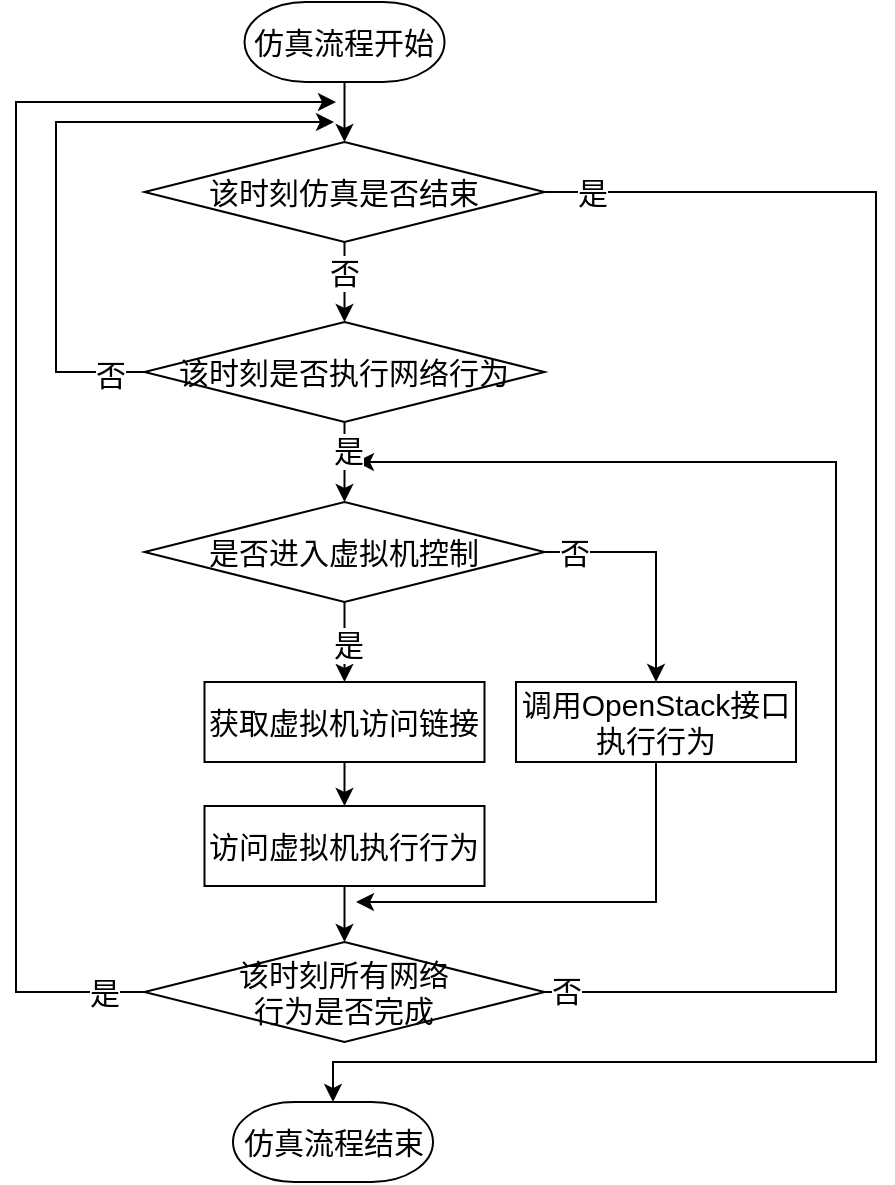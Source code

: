 <mxfile version="13.0.1" type="github" pages="7">
  <diagram id="v8ugOdhWxPYhqjRlqoNW" name="网络行为控制">
    <mxGraphModel dx="927" dy="1685" grid="0" gridSize="10" guides="1" tooltips="1" connect="1" arrows="1" fold="1" page="1" pageScale="1" pageWidth="827" pageHeight="1169" math="0" shadow="0">
      <root>
        <mxCell id="XkxrOACsHn2WorxNWKab-0" />
        <mxCell id="XkxrOACsHn2WorxNWKab-1" parent="XkxrOACsHn2WorxNWKab-0" />
        <mxCell id="XkxrOACsHn2WorxNWKab-28" style="edgeStyle=orthogonalEdgeStyle;rounded=0;orthogonalLoop=1;jettySize=auto;html=1;exitX=0.5;exitY=1;exitDx=0;exitDy=0;exitPerimeter=0;entryX=0.5;entryY=0;entryDx=0;entryDy=0;entryPerimeter=0;strokeWidth=1;fontSize=15;" parent="XkxrOACsHn2WorxNWKab-1" source="XkxrOACsHn2WorxNWKab-29" target="XkxrOACsHn2WorxNWKab-44" edge="1">
          <mxGeometry relative="1" as="geometry" />
        </mxCell>
        <mxCell id="XkxrOACsHn2WorxNWKab-29" value="仿真流程开始" style="strokeWidth=1;html=1;shape=mxgraph.flowchart.terminator;whiteSpace=wrap;fontSize=15;" parent="XkxrOACsHn2WorxNWKab-1" vertex="1">
          <mxGeometry x="154.25" y="-60" width="100" height="40" as="geometry" />
        </mxCell>
        <mxCell id="-nuV1rZC9ApYzW40w2bU-1" style="edgeStyle=orthogonalEdgeStyle;rounded=0;orthogonalLoop=1;jettySize=auto;html=1;exitX=0.5;exitY=1;exitDx=0;exitDy=0;exitPerimeter=0;entryX=0.5;entryY=0;entryDx=0;entryDy=0;strokeWidth=1;fontSize=15;" parent="XkxrOACsHn2WorxNWKab-1" source="XkxrOACsHn2WorxNWKab-32" target="XkxrOACsHn2WorxNWKab-34" edge="1">
          <mxGeometry relative="1" as="geometry" />
        </mxCell>
        <mxCell id="lklMJXzV0AVg6-V9m9iJ-14" value="是" style="text;html=1;align=center;verticalAlign=middle;resizable=0;points=[];labelBackgroundColor=#ffffff;fontSize=15;" parent="-nuV1rZC9ApYzW40w2bU-1" vertex="1" connectable="0">
          <mxGeometry x="0.051" y="1" relative="1" as="geometry">
            <mxPoint as="offset" />
          </mxGeometry>
        </mxCell>
        <mxCell id="-nuV1rZC9ApYzW40w2bU-5" style="edgeStyle=orthogonalEdgeStyle;rounded=0;orthogonalLoop=1;jettySize=auto;html=1;exitX=1;exitY=0.5;exitDx=0;exitDy=0;exitPerimeter=0;entryX=0.5;entryY=0;entryDx=0;entryDy=0;strokeWidth=1;fontSize=15;" parent="XkxrOACsHn2WorxNWKab-1" source="XkxrOACsHn2WorxNWKab-32" target="-nuV1rZC9ApYzW40w2bU-4" edge="1">
          <mxGeometry relative="1" as="geometry" />
        </mxCell>
        <mxCell id="lklMJXzV0AVg6-V9m9iJ-8" value="否" style="text;html=1;align=center;verticalAlign=middle;resizable=0;points=[];labelBackgroundColor=#ffffff;fontSize=15;" parent="-nuV1rZC9ApYzW40w2bU-5" vertex="1" connectable="0">
          <mxGeometry x="-0.851" relative="1" as="geometry">
            <mxPoint x="5.75" as="offset" />
          </mxGeometry>
        </mxCell>
        <mxCell id="XkxrOACsHn2WorxNWKab-32" value="&lt;span style=&quot;font-size: 15px&quot;&gt;是否进入虚拟机控制&lt;br style=&quot;font-size: 15px&quot;&gt;&lt;/span&gt;" style="strokeWidth=1;html=1;shape=mxgraph.flowchart.decision;whiteSpace=wrap;fontSize=15;" parent="XkxrOACsHn2WorxNWKab-1" vertex="1">
          <mxGeometry x="104.25" y="190" width="200" height="50" as="geometry" />
        </mxCell>
        <mxCell id="-nuV1rZC9ApYzW40w2bU-2" style="edgeStyle=orthogonalEdgeStyle;rounded=0;orthogonalLoop=1;jettySize=auto;html=1;exitX=0.5;exitY=1;exitDx=0;exitDy=0;entryX=0.5;entryY=0;entryDx=0;entryDy=0;strokeWidth=1;fontSize=15;" parent="XkxrOACsHn2WorxNWKab-1" source="XkxrOACsHn2WorxNWKab-34" target="XkxrOACsHn2WorxNWKab-54" edge="1">
          <mxGeometry relative="1" as="geometry" />
        </mxCell>
        <mxCell id="XkxrOACsHn2WorxNWKab-34" value="&lt;font style=&quot;font-size: 15px&quot;&gt;获取虚拟机访问链接&lt;/font&gt;" style="rounded=0;whiteSpace=wrap;html=1;strokeWidth=1;fontSize=15;" parent="XkxrOACsHn2WorxNWKab-1" vertex="1">
          <mxGeometry x="134.25" y="280" width="140" height="40" as="geometry" />
        </mxCell>
        <mxCell id="-nuV1rZC9ApYzW40w2bU-8" style="edgeStyle=orthogonalEdgeStyle;rounded=0;orthogonalLoop=1;jettySize=auto;html=1;exitX=0.5;exitY=1;exitDx=0;exitDy=0;exitPerimeter=0;entryX=0.5;entryY=0;entryDx=0;entryDy=0;entryPerimeter=0;strokeWidth=1;fontSize=15;" parent="XkxrOACsHn2WorxNWKab-1" source="XkxrOACsHn2WorxNWKab-44" target="-nuV1rZC9ApYzW40w2bU-7" edge="1">
          <mxGeometry relative="1" as="geometry" />
        </mxCell>
        <mxCell id="lklMJXzV0AVg6-V9m9iJ-13" value="否" style="text;html=1;align=center;verticalAlign=middle;resizable=0;points=[];labelBackgroundColor=#ffffff;fontSize=15;" parent="-nuV1rZC9ApYzW40w2bU-8" vertex="1" connectable="0">
          <mxGeometry x="-0.255" y="-1" relative="1" as="geometry">
            <mxPoint as="offset" />
          </mxGeometry>
        </mxCell>
        <mxCell id="lklMJXzV0AVg6-V9m9iJ-3" style="edgeStyle=orthogonalEdgeStyle;rounded=0;orthogonalLoop=1;jettySize=auto;html=1;exitX=1;exitY=0.5;exitDx=0;exitDy=0;exitPerimeter=0;strokeWidth=1;fontSize=15;entryX=0.5;entryY=0;entryDx=0;entryDy=0;entryPerimeter=0;" parent="XkxrOACsHn2WorxNWKab-1" source="XkxrOACsHn2WorxNWKab-44" target="FGpXlcg3w5gOP9-YCDFg-1" edge="1">
          <mxGeometry relative="1" as="geometry">
            <mxPoint x="210" y="470" as="targetPoint" />
            <Array as="points">
              <mxPoint x="470" y="35" />
              <mxPoint x="470" y="470" />
              <mxPoint x="199" y="470" />
            </Array>
          </mxGeometry>
        </mxCell>
        <mxCell id="lklMJXzV0AVg6-V9m9iJ-12" value="是" style="text;html=1;align=center;verticalAlign=middle;resizable=0;points=[];labelBackgroundColor=#ffffff;fontSize=15;" parent="lklMJXzV0AVg6-V9m9iJ-3" vertex="1" connectable="0">
          <mxGeometry x="-0.947" relative="1" as="geometry">
            <mxPoint as="offset" />
          </mxGeometry>
        </mxCell>
        <mxCell id="XkxrOACsHn2WorxNWKab-44" value="&lt;span style=&quot;font-size: 15px&quot;&gt;该时刻仿真是否结束&lt;br style=&quot;font-size: 15px&quot;&gt;&lt;/span&gt;" style="strokeWidth=1;html=1;shape=mxgraph.flowchart.decision;whiteSpace=wrap;fontSize=15;" parent="XkxrOACsHn2WorxNWKab-1" vertex="1">
          <mxGeometry x="104.25" y="10" width="200" height="50" as="geometry" />
        </mxCell>
        <mxCell id="lklMJXzV0AVg6-V9m9iJ-0" style="edgeStyle=orthogonalEdgeStyle;rounded=0;orthogonalLoop=1;jettySize=auto;html=1;exitX=0.5;exitY=1;exitDx=0;exitDy=0;entryX=0.5;entryY=0;entryDx=0;entryDy=0;entryPerimeter=0;strokeWidth=1;fontSize=15;" parent="XkxrOACsHn2WorxNWKab-1" source="XkxrOACsHn2WorxNWKab-54" target="-nuV1rZC9ApYzW40w2bU-6" edge="1">
          <mxGeometry relative="1" as="geometry" />
        </mxCell>
        <mxCell id="XkxrOACsHn2WorxNWKab-54" value="&lt;font style=&quot;font-size: 15px&quot;&gt;访问虚拟机执行行为&lt;/font&gt;" style="rounded=0;whiteSpace=wrap;html=1;strokeWidth=1;fontSize=15;" parent="XkxrOACsHn2WorxNWKab-1" vertex="1">
          <mxGeometry x="134.25" y="342" width="140" height="40" as="geometry" />
        </mxCell>
        <mxCell id="FGpXlcg3w5gOP9-YCDFg-1" value="仿真流程结束" style="strokeWidth=1;html=1;shape=mxgraph.flowchart.terminator;whiteSpace=wrap;fontSize=15;" parent="XkxrOACsHn2WorxNWKab-1" vertex="1">
          <mxGeometry x="148.5" y="490" width="100" height="40" as="geometry" />
        </mxCell>
        <mxCell id="lklMJXzV0AVg6-V9m9iJ-9" style="edgeStyle=orthogonalEdgeStyle;rounded=0;orthogonalLoop=1;jettySize=auto;html=1;exitX=0.5;exitY=1;exitDx=0;exitDy=0;strokeWidth=1;fontSize=15;" parent="XkxrOACsHn2WorxNWKab-1" source="-nuV1rZC9ApYzW40w2bU-4" edge="1">
          <mxGeometry relative="1" as="geometry">
            <mxPoint x="210" y="390" as="targetPoint" />
            <Array as="points">
              <mxPoint x="360" y="390" />
            </Array>
          </mxGeometry>
        </mxCell>
        <mxCell id="-nuV1rZC9ApYzW40w2bU-4" value="&lt;font style=&quot;font-size: 15px&quot;&gt;调用OpenStack接口执行行为&lt;/font&gt;" style="rounded=0;whiteSpace=wrap;html=1;strokeWidth=1;fontSize=15;" parent="XkxrOACsHn2WorxNWKab-1" vertex="1">
          <mxGeometry x="290" y="280" width="140" height="40" as="geometry" />
        </mxCell>
        <mxCell id="lklMJXzV0AVg6-V9m9iJ-1" style="edgeStyle=orthogonalEdgeStyle;rounded=0;orthogonalLoop=1;jettySize=auto;html=1;exitX=0;exitY=0.5;exitDx=0;exitDy=0;exitPerimeter=0;strokeWidth=1;fontSize=15;" parent="XkxrOACsHn2WorxNWKab-1" source="-nuV1rZC9ApYzW40w2bU-6" edge="1">
          <mxGeometry relative="1" as="geometry">
            <mxPoint x="200" y="-10" as="targetPoint" />
            <Array as="points">
              <mxPoint x="40" y="435" />
              <mxPoint x="40" y="-10" />
            </Array>
          </mxGeometry>
        </mxCell>
        <mxCell id="lklMJXzV0AVg6-V9m9iJ-2" value="是" style="text;html=1;align=center;verticalAlign=middle;resizable=0;points=[];labelBackgroundColor=#ffffff;fontSize=15;" parent="lklMJXzV0AVg6-V9m9iJ-1" vertex="1" connectable="0">
          <mxGeometry x="-0.939" relative="1" as="geometry">
            <mxPoint as="offset" />
          </mxGeometry>
        </mxCell>
        <mxCell id="lklMJXzV0AVg6-V9m9iJ-6" style="edgeStyle=orthogonalEdgeStyle;rounded=0;orthogonalLoop=1;jettySize=auto;html=1;exitX=1;exitY=0.5;exitDx=0;exitDy=0;exitPerimeter=0;strokeWidth=1;fontSize=15;" parent="XkxrOACsHn2WorxNWKab-1" source="-nuV1rZC9ApYzW40w2bU-6" edge="1">
          <mxGeometry relative="1" as="geometry">
            <mxPoint x="210" y="170" as="targetPoint" />
            <Array as="points">
              <mxPoint x="450" y="435" />
              <mxPoint x="450" y="170" />
            </Array>
          </mxGeometry>
        </mxCell>
        <mxCell id="lklMJXzV0AVg6-V9m9iJ-11" value="否" style="text;html=1;align=center;verticalAlign=middle;resizable=0;points=[];labelBackgroundColor=#ffffff;fontSize=15;" parent="lklMJXzV0AVg6-V9m9iJ-6" vertex="1" connectable="0">
          <mxGeometry x="-0.969" y="1" relative="1" as="geometry">
            <mxPoint as="offset" />
          </mxGeometry>
        </mxCell>
        <mxCell id="-nuV1rZC9ApYzW40w2bU-6" value="&lt;span style=&quot;font-size: 15px&quot;&gt;该时刻所有网络&lt;br&gt;行为是否完成&lt;br style=&quot;font-size: 15px&quot;&gt;&lt;/span&gt;" style="strokeWidth=1;html=1;shape=mxgraph.flowchart.decision;whiteSpace=wrap;fontSize=15;" parent="XkxrOACsHn2WorxNWKab-1" vertex="1">
          <mxGeometry x="104.25" y="410" width="200" height="50" as="geometry" />
        </mxCell>
        <mxCell id="kszw4BfxBqGFvXXOp-lV-0" style="edgeStyle=orthogonalEdgeStyle;rounded=0;orthogonalLoop=1;jettySize=auto;html=1;exitX=0.5;exitY=1;exitDx=0;exitDy=0;exitPerimeter=0;entryX=0.5;entryY=0;entryDx=0;entryDy=0;entryPerimeter=0;strokeWidth=1;fontSize=15;" parent="XkxrOACsHn2WorxNWKab-1" source="-nuV1rZC9ApYzW40w2bU-7" target="XkxrOACsHn2WorxNWKab-32" edge="1">
          <mxGeometry relative="1" as="geometry" />
        </mxCell>
        <mxCell id="lklMJXzV0AVg6-V9m9iJ-7" value="是" style="text;html=1;align=center;verticalAlign=middle;resizable=0;points=[];labelBackgroundColor=#ffffff;fontSize=15;" parent="kszw4BfxBqGFvXXOp-lV-0" vertex="1" connectable="0">
          <mxGeometry x="-0.288" y="1" relative="1" as="geometry">
            <mxPoint as="offset" />
          </mxGeometry>
        </mxCell>
        <mxCell id="kszw4BfxBqGFvXXOp-lV-1" style="edgeStyle=orthogonalEdgeStyle;rounded=0;orthogonalLoop=1;jettySize=auto;html=1;exitX=0;exitY=0.5;exitDx=0;exitDy=0;exitPerimeter=0;strokeWidth=1;fontSize=15;" parent="XkxrOACsHn2WorxNWKab-1" source="-nuV1rZC9ApYzW40w2bU-7" edge="1">
          <mxGeometry relative="1" as="geometry">
            <mxPoint x="199" as="targetPoint" />
            <Array as="points">
              <mxPoint x="60" y="125" />
              <mxPoint x="60" />
            </Array>
          </mxGeometry>
        </mxCell>
        <mxCell id="kszw4BfxBqGFvXXOp-lV-2" value="否" style="text;html=1;align=center;verticalAlign=middle;resizable=0;points=[];labelBackgroundColor=#ffffff;fontSize=15;" parent="kszw4BfxBqGFvXXOp-lV-1" vertex="1" connectable="0">
          <mxGeometry x="-0.886" y="1" relative="1" as="geometry">
            <mxPoint as="offset" />
          </mxGeometry>
        </mxCell>
        <mxCell id="-nuV1rZC9ApYzW40w2bU-7" value="该时刻是否执行网络行为&lt;span style=&quot;font-size: 15px&quot;&gt;&lt;br style=&quot;font-size: 15px&quot;&gt;&lt;/span&gt;" style="strokeWidth=1;html=1;shape=mxgraph.flowchart.decision;whiteSpace=wrap;fontSize=15;" parent="XkxrOACsHn2WorxNWKab-1" vertex="1">
          <mxGeometry x="104.25" y="100" width="200" height="50" as="geometry" />
        </mxCell>
      </root>
    </mxGraphModel>
  </diagram>
  <diagram id="v5aXhmTwd5rnh7bOguwu" name="链路状态流程">
    <mxGraphModel dx="927" dy="516" grid="0" gridSize="10" guides="1" tooltips="1" connect="1" arrows="1" fold="1" page="1" pageScale="1" pageWidth="827" pageHeight="1169" math="0" shadow="0">
      <root>
        <mxCell id="1NIYpctE9vrBq3obQ2Xj-0" />
        <mxCell id="1NIYpctE9vrBq3obQ2Xj-1" parent="1NIYpctE9vrBq3obQ2Xj-0" />
        <mxCell id="1NIYpctE9vrBq3obQ2Xj-33" style="edgeStyle=orthogonalEdgeStyle;rounded=0;orthogonalLoop=1;jettySize=auto;html=1;exitX=0.5;exitY=1;exitDx=0;exitDy=0;exitPerimeter=0;entryX=0.5;entryY=0;entryDx=0;entryDy=0;entryPerimeter=0;" parent="1NIYpctE9vrBq3obQ2Xj-1" source="1NIYpctE9vrBq3obQ2Xj-34" target="1NIYpctE9vrBq3obQ2Xj-39" edge="1">
          <mxGeometry relative="1" as="geometry" />
        </mxCell>
        <mxCell id="1NIYpctE9vrBq3obQ2Xj-34" value="仿真流程开始" style="strokeWidth=1;html=1;shape=mxgraph.flowchart.terminator;whiteSpace=wrap;fontSize=15;" parent="1NIYpctE9vrBq3obQ2Xj-1" vertex="1">
          <mxGeometry x="376.38" y="30" width="100" height="40" as="geometry" />
        </mxCell>
        <mxCell id="1NIYpctE9vrBq3obQ2Xj-35" value="" style="edgeStyle=orthogonalEdgeStyle;rounded=0;orthogonalLoop=1;jettySize=auto;html=1;exitX=1;exitY=0.5;exitDx=0;exitDy=0;exitPerimeter=0;strokeWidth=1;fontSize=15;" parent="1NIYpctE9vrBq3obQ2Xj-1" source="1NIYpctE9vrBq3obQ2Xj-39" target="1NIYpctE9vrBq3obQ2Xj-40" edge="1">
          <mxGeometry relative="1" as="geometry">
            <mxPoint x="430" y="641" as="targetPoint" />
            <mxPoint x="538.38" y="146" as="sourcePoint" />
            <Array as="points">
              <mxPoint x="581" y="141" />
              <mxPoint x="581" y="686" />
              <mxPoint x="430" y="686" />
            </Array>
          </mxGeometry>
        </mxCell>
        <mxCell id="1NIYpctE9vrBq3obQ2Xj-36" value="是" style="text;html=1;align=center;verticalAlign=middle;resizable=0;points=[];labelBackgroundColor=#ffffff;fontSize=15;" parent="1NIYpctE9vrBq3obQ2Xj-35" vertex="1" connectable="0">
          <mxGeometry x="-0.944" y="-1" relative="1" as="geometry">
            <mxPoint x="-10.38" y="-1" as="offset" />
          </mxGeometry>
        </mxCell>
        <mxCell id="1NIYpctE9vrBq3obQ2Xj-37" style="edgeStyle=orthogonalEdgeStyle;rounded=0;orthogonalLoop=1;jettySize=auto;html=1;exitX=0.5;exitY=1;exitDx=0;exitDy=0;exitPerimeter=0;entryX=0.5;entryY=0;entryDx=0;entryDy=0;entryPerimeter=0;strokeWidth=1;fontSize=15;" parent="1NIYpctE9vrBq3obQ2Xj-1" source="1NIYpctE9vrBq3obQ2Xj-39" target="1NIYpctE9vrBq3obQ2Xj-44" edge="1">
          <mxGeometry relative="1" as="geometry" />
        </mxCell>
        <mxCell id="1NIYpctE9vrBq3obQ2Xj-38" value="否" style="text;html=1;align=center;verticalAlign=middle;resizable=0;points=[];labelBackgroundColor=#ffffff;fontSize=15;" parent="1NIYpctE9vrBq3obQ2Xj-37" vertex="1" connectable="0">
          <mxGeometry x="-0.125" y="-1" relative="1" as="geometry">
            <mxPoint as="offset" />
          </mxGeometry>
        </mxCell>
        <mxCell id="1NIYpctE9vrBq3obQ2Xj-39" value="&lt;span style=&quot;font-size: 15px&quot;&gt;该时刻仿真是否结束&lt;br style=&quot;font-size: 15px&quot;&gt;&lt;/span&gt;" style="strokeWidth=1;html=1;shape=mxgraph.flowchart.decision;whiteSpace=wrap;fontSize=15;" parent="1NIYpctE9vrBq3obQ2Xj-1" vertex="1">
          <mxGeometry x="326.38" y="116" width="200" height="50" as="geometry" />
        </mxCell>
        <mxCell id="1NIYpctE9vrBq3obQ2Xj-40" value="仿真流程结束" style="strokeWidth=1;html=1;shape=mxgraph.flowchart.terminator;whiteSpace=wrap;fontSize=15;" parent="1NIYpctE9vrBq3obQ2Xj-1" vertex="1">
          <mxGeometry x="376.38" y="711" width="100" height="40" as="geometry" />
        </mxCell>
        <mxCell id="1NIYpctE9vrBq3obQ2Xj-41" style="edgeStyle=orthogonalEdgeStyle;rounded=0;orthogonalLoop=1;jettySize=auto;html=1;exitX=0;exitY=0.5;exitDx=0;exitDy=0;exitPerimeter=0;strokeWidth=1;fontSize=15;" parent="1NIYpctE9vrBq3obQ2Xj-1" edge="1">
          <mxGeometry relative="1" as="geometry">
            <mxPoint x="427" y="96" as="targetPoint" />
            <mxPoint x="327.38" y="231" as="sourcePoint" />
            <Array as="points">
              <mxPoint x="293" y="231" />
              <mxPoint x="293" y="96" />
            </Array>
          </mxGeometry>
        </mxCell>
        <mxCell id="1NIYpctE9vrBq3obQ2Xj-42" value="否" style="text;html=1;align=center;verticalAlign=middle;resizable=0;points=[];labelBackgroundColor=#ffffff;fontSize=15;" parent="1NIYpctE9vrBq3obQ2Xj-41" vertex="1" connectable="0">
          <mxGeometry x="-0.933" y="2" relative="1" as="geometry">
            <mxPoint as="offset" />
          </mxGeometry>
        </mxCell>
        <mxCell id="1NIYpctE9vrBq3obQ2Xj-43" value="是" style="edgeStyle=orthogonalEdgeStyle;rounded=0;orthogonalLoop=1;jettySize=auto;html=1;exitX=0.5;exitY=1;exitDx=0;exitDy=0;exitPerimeter=0;entryX=0.5;entryY=0;entryDx=0;entryDy=0;entryPerimeter=0;strokeWidth=1;fontSize=15;" parent="1NIYpctE9vrBq3obQ2Xj-1" source="1NIYpctE9vrBq3obQ2Xj-44" target="1NIYpctE9vrBq3obQ2Xj-54" edge="1">
          <mxGeometry relative="1" as="geometry" />
        </mxCell>
        <mxCell id="1NIYpctE9vrBq3obQ2Xj-44" value="该时刻是否收到&lt;br&gt;时间管理模块任务&lt;span style=&quot;font-size: 15px&quot;&gt;&lt;br style=&quot;font-size: 15px&quot;&gt;&lt;/span&gt;" style="strokeWidth=1;html=1;shape=mxgraph.flowchart.decision;whiteSpace=wrap;fontSize=15;" parent="1NIYpctE9vrBq3obQ2Xj-1" vertex="1">
          <mxGeometry x="324.38" y="206" width="200" height="50" as="geometry" />
        </mxCell>
        <mxCell id="1NIYpctE9vrBq3obQ2Xj-45" style="edgeStyle=orthogonalEdgeStyle;rounded=0;orthogonalLoop=1;jettySize=auto;html=1;exitX=0.5;exitY=1;exitDx=0;exitDy=0;exitPerimeter=0;strokeWidth=1;fontSize=15;" parent="1NIYpctE9vrBq3obQ2Xj-1" source="1NIYpctE9vrBq3obQ2Xj-49" edge="1">
          <mxGeometry relative="1" as="geometry">
            <mxPoint x="339" y="746" as="sourcePoint" />
            <mxPoint x="426" y="86" as="targetPoint" />
            <Array as="points">
              <mxPoint x="431" y="675" />
              <mxPoint x="270" y="675" />
              <mxPoint x="270" y="86" />
            </Array>
          </mxGeometry>
        </mxCell>
        <mxCell id="1NIYpctE9vrBq3obQ2Xj-46" value="&lt;font style=&quot;font-size: 14px&quot;&gt;是&lt;/font&gt;" style="text;html=1;align=center;verticalAlign=middle;resizable=0;points=[];labelBackgroundColor=#ffffff;" parent="1NIYpctE9vrBq3obQ2Xj-45" vertex="1" connectable="0">
          <mxGeometry x="-0.778" y="-1" relative="1" as="geometry">
            <mxPoint as="offset" />
          </mxGeometry>
        </mxCell>
        <mxCell id="1NIYpctE9vrBq3obQ2Xj-47" style="edgeStyle=orthogonalEdgeStyle;rounded=0;orthogonalLoop=1;jettySize=auto;html=1;strokeWidth=1;fontSize=15;exitX=0;exitY=0.5;exitDx=0;exitDy=0;exitPerimeter=0;" parent="1NIYpctE9vrBq3obQ2Xj-1" source="1NIYpctE9vrBq3obQ2Xj-49" edge="1">
          <mxGeometry relative="1" as="geometry">
            <mxPoint x="420" y="276" as="targetPoint" />
            <mxPoint x="320" y="641" as="sourcePoint" />
            <Array as="points">
              <mxPoint x="284" y="637" />
              <mxPoint x="284" y="276" />
            </Array>
          </mxGeometry>
        </mxCell>
        <mxCell id="1NIYpctE9vrBq3obQ2Xj-48" value="否" style="text;html=1;align=center;verticalAlign=middle;resizable=0;points=[];labelBackgroundColor=#ffffff;fontSize=15;" parent="1NIYpctE9vrBq3obQ2Xj-47" vertex="1" connectable="0">
          <mxGeometry x="-0.936" y="-2" relative="1" as="geometry">
            <mxPoint as="offset" />
          </mxGeometry>
        </mxCell>
        <mxCell id="1NIYpctE9vrBq3obQ2Xj-49" value="&lt;span style=&quot;font-size: 15px&quot;&gt;是否完成该时刻链路控制&lt;/span&gt;" style="strokeWidth=1;html=1;shape=mxgraph.flowchart.decision;whiteSpace=wrap;fontSize=15;" parent="1NIYpctE9vrBq3obQ2Xj-1" vertex="1">
          <mxGeometry x="326.38" y="612" width="200" height="50" as="geometry" />
        </mxCell>
        <mxCell id="1NIYpctE9vrBq3obQ2Xj-50" style="edgeStyle=orthogonalEdgeStyle;rounded=0;orthogonalLoop=1;jettySize=auto;html=1;exitX=0.5;exitY=1;exitDx=0;exitDy=0;exitPerimeter=0;entryX=0.5;entryY=0;entryDx=0;entryDy=0;" parent="1NIYpctE9vrBq3obQ2Xj-1" source="1NIYpctE9vrBq3obQ2Xj-54" edge="1">
          <mxGeometry relative="1" as="geometry">
            <mxPoint x="424.38" y="394" as="targetPoint" />
          </mxGeometry>
        </mxCell>
        <mxCell id="1NIYpctE9vrBq3obQ2Xj-51" value="&lt;font style=&quot;font-size: 15px&quot;&gt;是&lt;/font&gt;" style="text;html=1;align=center;verticalAlign=middle;resizable=0;points=[];labelBackgroundColor=#ffffff;" parent="1NIYpctE9vrBq3obQ2Xj-50" vertex="1" connectable="0">
          <mxGeometry x="0.011" y="7" relative="1" as="geometry">
            <mxPoint x="-6" y="-6" as="offset" />
          </mxGeometry>
        </mxCell>
        <mxCell id="1NIYpctE9vrBq3obQ2Xj-52" style="edgeStyle=orthogonalEdgeStyle;rounded=0;orthogonalLoop=1;jettySize=auto;html=1;exitX=1;exitY=0.5;exitDx=0;exitDy=0;exitPerimeter=0;entryX=1;entryY=0.5;entryDx=0;entryDy=0;entryPerimeter=0;" parent="1NIYpctE9vrBq3obQ2Xj-1" source="1NIYpctE9vrBq3obQ2Xj-54" target="1NIYpctE9vrBq3obQ2Xj-49" edge="1">
          <mxGeometry relative="1" as="geometry">
            <Array as="points">
              <mxPoint x="566" y="321" />
              <mxPoint x="566" y="637" />
            </Array>
          </mxGeometry>
        </mxCell>
        <mxCell id="1NIYpctE9vrBq3obQ2Xj-53" value="&lt;font style=&quot;font-size: 14px&quot;&gt;否&lt;/font&gt;" style="text;html=1;align=center;verticalAlign=middle;resizable=0;points=[];labelBackgroundColor=#ffffff;" parent="1NIYpctE9vrBq3obQ2Xj-52" vertex="1" connectable="0">
          <mxGeometry x="-0.941" y="4" relative="1" as="geometry">
            <mxPoint as="offset" />
          </mxGeometry>
        </mxCell>
        <mxCell id="1NIYpctE9vrBq3obQ2Xj-54" value="&lt;span style=&quot;font-size: 15px&quot;&gt;该任务是否有效&lt;br style=&quot;font-size: 15px&quot;&gt;&lt;/span&gt;" style="strokeWidth=1;html=1;shape=mxgraph.flowchart.decision;whiteSpace=wrap;fontSize=15;" parent="1NIYpctE9vrBq3obQ2Xj-1" vertex="1">
          <mxGeometry x="324.38" y="296" width="200" height="50" as="geometry" />
        </mxCell>
        <mxCell id="1NIYpctE9vrBq3obQ2Xj-55" style="edgeStyle=orthogonalEdgeStyle;rounded=0;orthogonalLoop=1;jettySize=auto;html=1;exitX=0.5;exitY=1;exitDx=0;exitDy=0;entryX=0.5;entryY=0;entryDx=0;entryDy=0;" parent="1NIYpctE9vrBq3obQ2Xj-1" source="1NIYpctE9vrBq3obQ2Xj-56" target="1NIYpctE9vrBq3obQ2Xj-58" edge="1">
          <mxGeometry relative="1" as="geometry" />
        </mxCell>
        <mxCell id="1NIYpctE9vrBq3obQ2Xj-56" value="调用驱动模块" style="rounded=0;whiteSpace=wrap;html=1;strokeWidth=1;fontSize=15;" parent="1NIYpctE9vrBq3obQ2Xj-1" vertex="1">
          <mxGeometry x="354.38" y="395" width="140" height="40" as="geometry" />
        </mxCell>
        <mxCell id="1NIYpctE9vrBq3obQ2Xj-57" style="edgeStyle=orthogonalEdgeStyle;rounded=0;orthogonalLoop=1;jettySize=auto;html=1;exitX=0.5;exitY=1;exitDx=0;exitDy=0;entryX=0.5;entryY=0;entryDx=0;entryDy=0;entryPerimeter=0;" parent="1NIYpctE9vrBq3obQ2Xj-1" source="1NIYpctE9vrBq3obQ2Xj-58" target="1NIYpctE9vrBq3obQ2Xj-63" edge="1">
          <mxGeometry relative="1" as="geometry" />
        </mxCell>
        <mxCell id="1NIYpctE9vrBq3obQ2Xj-58" value="修改节点状态文件" style="rounded=0;whiteSpace=wrap;html=1;strokeWidth=1;fontSize=15;" parent="1NIYpctE9vrBq3obQ2Xj-1" vertex="1">
          <mxGeometry x="356.38" y="463" width="140" height="40" as="geometry" />
        </mxCell>
        <mxCell id="1NIYpctE9vrBq3obQ2Xj-59" style="edgeStyle=orthogonalEdgeStyle;rounded=0;orthogonalLoop=1;jettySize=auto;html=1;exitX=0.5;exitY=1;exitDx=0;exitDy=0;exitPerimeter=0;" parent="1NIYpctE9vrBq3obQ2Xj-1" source="1NIYpctE9vrBq3obQ2Xj-63" edge="1">
          <mxGeometry relative="1" as="geometry">
            <mxPoint x="426" y="609" as="targetPoint" />
            <Array as="points">
              <mxPoint x="426" y="609" />
              <mxPoint x="426" y="609" />
            </Array>
          </mxGeometry>
        </mxCell>
        <mxCell id="1NIYpctE9vrBq3obQ2Xj-60" value="&lt;font style=&quot;font-size: 14px&quot;&gt;否&lt;/font&gt;" style="text;html=1;align=center;verticalAlign=middle;resizable=0;points=[];labelBackgroundColor=#ffffff;" parent="1NIYpctE9vrBq3obQ2Xj-59" vertex="1" connectable="0">
          <mxGeometry x="-0.232" y="1" relative="1" as="geometry">
            <mxPoint as="offset" />
          </mxGeometry>
        </mxCell>
        <mxCell id="1NIYpctE9vrBq3obQ2Xj-61" style="edgeStyle=orthogonalEdgeStyle;rounded=0;orthogonalLoop=1;jettySize=auto;html=1;exitX=0;exitY=0.5;exitDx=0;exitDy=0;exitPerimeter=0;entryX=0;entryY=0.5;entryDx=0;entryDy=0;entryPerimeter=0;" parent="1NIYpctE9vrBq3obQ2Xj-1" source="1NIYpctE9vrBq3obQ2Xj-63" target="1NIYpctE9vrBq3obQ2Xj-54" edge="1">
          <mxGeometry relative="1" as="geometry">
            <Array as="points">
              <mxPoint x="298" y="550" />
              <mxPoint x="298" y="321" />
            </Array>
          </mxGeometry>
        </mxCell>
        <mxCell id="1NIYpctE9vrBq3obQ2Xj-62" value="&lt;font style=&quot;font-size: 14px&quot;&gt;是&lt;/font&gt;" style="text;html=1;align=center;verticalAlign=middle;resizable=0;points=[];labelBackgroundColor=#ffffff;" parent="1NIYpctE9vrBq3obQ2Xj-61" vertex="1" connectable="0">
          <mxGeometry x="-0.901" relative="1" as="geometry">
            <mxPoint as="offset" />
          </mxGeometry>
        </mxCell>
        <mxCell id="1NIYpctE9vrBq3obQ2Xj-63" value="&lt;span style=&quot;font-size: 15px&quot;&gt;是否触发其他任务&lt;/span&gt;" style="strokeWidth=1;html=1;shape=mxgraph.flowchart.decision;whiteSpace=wrap;fontSize=15;" parent="1NIYpctE9vrBq3obQ2Xj-1" vertex="1">
          <mxGeometry x="326.38" y="525" width="200" height="50" as="geometry" />
        </mxCell>
      </root>
    </mxGraphModel>
  </diagram>
  <diagram id="BHsUnkRRkDvubZXYA5oQ" name="位置到链路状态转换">
    <mxGraphModel dx="927" dy="516" grid="0" gridSize="10" guides="1" tooltips="1" connect="1" arrows="1" fold="1" page="1" pageScale="1" pageWidth="827" pageHeight="1169" math="0" shadow="0">
      <root>
        <mxCell id="GKkQAI3s9Y34zm4RplyS-0" />
        <mxCell id="GKkQAI3s9Y34zm4RplyS-1" parent="GKkQAI3s9Y34zm4RplyS-0" />
        <mxCell id="GKkQAI3s9Y34zm4RplyS-2" value="生成拓扑与&lt;br&gt;链路参数文件" style="rounded=0;whiteSpace=wrap;html=1;strokeWidth=1;fontSize=15;" parent="GKkQAI3s9Y34zm4RplyS-1" vertex="1">
          <mxGeometry x="630" y="200" width="120" height="60" as="geometry" />
        </mxCell>
        <mxCell id="67PsZ09Hbw13mkb_fZ4C-0" value="解释MINDL文件得到仿真参数" style="rounded=0;whiteSpace=wrap;html=1;strokeWidth=1;fontSize=15;" parent="GKkQAI3s9Y34zm4RplyS-1" vertex="1">
          <mxGeometry x="134" y="200" width="120" height="60" as="geometry" />
        </mxCell>
        <mxCell id="67PsZ09Hbw13mkb_fZ4C-1" value="输入仿真参数到Mininet" style="rounded=0;whiteSpace=wrap;html=1;strokeWidth=1;fontSize=15;" parent="GKkQAI3s9Y34zm4RplyS-1" vertex="1">
          <mxGeometry x="300" y="200" width="120" height="60" as="geometry" />
        </mxCell>
        <mxCell id="67PsZ09Hbw13mkb_fZ4C-4" value="运行仿真实验测试连接性" style="rounded=0;whiteSpace=wrap;html=1;strokeWidth=1;fontSize=15;" parent="GKkQAI3s9Y34zm4RplyS-1" vertex="1">
          <mxGeometry x="465" y="200" width="120" height="60" as="geometry" />
        </mxCell>
        <mxCell id="67PsZ09Hbw13mkb_fZ4C-6" value="" style="shape=flexArrow;endArrow=classic;html=1;strokeWidth=1;fontSize=15;" parent="GKkQAI3s9Y34zm4RplyS-1" edge="1">
          <mxGeometry width="50" height="50" relative="1" as="geometry">
            <mxPoint x="260" y="229" as="sourcePoint" />
            <mxPoint x="297" y="229" as="targetPoint" />
          </mxGeometry>
        </mxCell>
        <mxCell id="67PsZ09Hbw13mkb_fZ4C-10" value="" style="shape=flexArrow;endArrow=classic;html=1;strokeWidth=1;fontSize=15;" parent="GKkQAI3s9Y34zm4RplyS-1" edge="1">
          <mxGeometry width="50" height="50" relative="1" as="geometry">
            <mxPoint x="426" y="229.5" as="sourcePoint" />
            <mxPoint x="463" y="229.5" as="targetPoint" />
          </mxGeometry>
        </mxCell>
        <mxCell id="67PsZ09Hbw13mkb_fZ4C-11" value="" style="shape=flexArrow;endArrow=classic;html=1;strokeWidth=1;fontSize=15;" parent="GKkQAI3s9Y34zm4RplyS-1" edge="1">
          <mxGeometry width="50" height="50" relative="1" as="geometry">
            <mxPoint x="590" y="229.5" as="sourcePoint" />
            <mxPoint x="627" y="229.5" as="targetPoint" />
          </mxGeometry>
        </mxCell>
        <mxCell id="aE10ST6rSshi5V1inHw0-2" value="&lt;span style=&quot;font-size: 15px ; white-space: normal&quot;&gt;&amp;nbsp; &amp;nbsp; 移动行为、&lt;/span&gt;&lt;br style=&quot;font-size: 15px ; white-space: normal&quot;&gt;&lt;span style=&quot;font-size: 15px ; white-space: normal&quot;&gt;拓扑创建&lt;/span&gt;" style="whiteSpace=wrap;html=1;shape=mxgraph.basic.oval_callout" parent="GKkQAI3s9Y34zm4RplyS-1" vertex="1">
          <mxGeometry x="143" y="120" width="119" height="72" as="geometry" />
        </mxCell>
        <mxCell id="aE10ST6rSshi5V1inHw0-3" value="&lt;span style=&quot;font-size: 15px&quot;&gt;节点连接性、&lt;br&gt;&lt;/span&gt;&lt;font style=&quot;font-size: 16px&quot;&gt;链路状态&lt;/font&gt;" style="whiteSpace=wrap;html=1;shape=mxgraph.basic.oval_callout" parent="GKkQAI3s9Y34zm4RplyS-1" vertex="1">
          <mxGeometry x="641" y="120" width="119" height="72" as="geometry" />
        </mxCell>
      </root>
    </mxGraphModel>
  </diagram>
  <diagram id="mybCoziPztsJB4F4yMcH" name="TC控制流程">
    <mxGraphModel dx="927" dy="516" grid="1" gridSize="10" guides="1" tooltips="1" connect="1" arrows="1" fold="1" page="1" pageScale="1" pageWidth="827" pageHeight="1169" math="0" shadow="0">
      <root>
        <mxCell id="ytn2ATOzjRRS6rHDC3zz-0" />
        <mxCell id="ytn2ATOzjRRS6rHDC3zz-1" parent="ytn2ATOzjRRS6rHDC3zz-0" />
        <mxCell id="ytn2ATOzjRRS6rHDC3zz-2" value="&lt;font style=&quot;font-size: 15px&quot;&gt;主队列配置&lt;/font&gt;" style="rounded=0;whiteSpace=wrap;html=1;" parent="ytn2ATOzjRRS6rHDC3zz-1" vertex="1">
          <mxGeometry x="200" y="200" width="120" height="60" as="geometry" />
        </mxCell>
        <mxCell id="ytn2ATOzjRRS6rHDC3zz-3" value="&lt;font style=&quot;font-size: 15px&quot;&gt;主类别配置&lt;/font&gt;" style="rounded=0;whiteSpace=wrap;html=1;" parent="ytn2ATOzjRRS6rHDC3zz-1" vertex="1">
          <mxGeometry x="370" y="200" width="120" height="60" as="geometry" />
        </mxCell>
        <mxCell id="ytn2ATOzjRRS6rHDC3zz-4" value="&lt;font style=&quot;font-size: 15px&quot;&gt;子队列和子类别建立&lt;/font&gt;" style="rounded=0;whiteSpace=wrap;html=1;" parent="ytn2ATOzjRRS6rHDC3zz-1" vertex="1">
          <mxGeometry x="540" y="200" width="120" height="60" as="geometry" />
        </mxCell>
        <mxCell id="ytn2ATOzjRRS6rHDC3zz-5" value="&lt;font style=&quot;font-size: 15px&quot;&gt;为所有类别建立过滤器&lt;/font&gt;" style="rounded=0;whiteSpace=wrap;html=1;" parent="ytn2ATOzjRRS6rHDC3zz-1" vertex="1">
          <mxGeometry x="707" y="200" width="120" height="60" as="geometry" />
        </mxCell>
        <mxCell id="ytn2ATOzjRRS6rHDC3zz-6" value="" style="edgeStyle=orthogonalEdgeStyle;rounded=0;orthogonalLoop=1;jettySize=auto;html=1;strokeWidth=5;strokeColor=#00CC00;" parent="ytn2ATOzjRRS6rHDC3zz-1" edge="1">
          <mxGeometry relative="1" as="geometry">
            <mxPoint x="490" y="229.5" as="sourcePoint" />
            <mxPoint x="540" y="229.5" as="targetPoint" />
          </mxGeometry>
        </mxCell>
        <mxCell id="ytn2ATOzjRRS6rHDC3zz-7" value="" style="edgeStyle=orthogonalEdgeStyle;rounded=0;orthogonalLoop=1;jettySize=auto;html=1;strokeWidth=5;strokeColor=#00CC00;" parent="ytn2ATOzjRRS6rHDC3zz-1" edge="1">
          <mxGeometry relative="1" as="geometry">
            <mxPoint x="660" y="229.5" as="sourcePoint" />
            <mxPoint x="710" y="229.5" as="targetPoint" />
          </mxGeometry>
        </mxCell>
        <mxCell id="ytn2ATOzjRRS6rHDC3zz-8" value="" style="edgeStyle=orthogonalEdgeStyle;rounded=0;orthogonalLoop=1;jettySize=auto;html=1;strokeWidth=5;strokeColor=#00CC00;" parent="ytn2ATOzjRRS6rHDC3zz-1" edge="1">
          <mxGeometry relative="1" as="geometry">
            <mxPoint x="320" y="229.5" as="sourcePoint" />
            <mxPoint x="370" y="229.5" as="targetPoint" />
          </mxGeometry>
        </mxCell>
      </root>
    </mxGraphModel>
  </diagram>
  <diagram id="q1D5OZjihmtheUrfQY6K" name="SDN控制器控制流程">
    <mxGraphModel dx="927" dy="516" grid="1" gridSize="10" guides="1" tooltips="1" connect="1" arrows="1" fold="1" page="1" pageScale="1" pageWidth="827" pageHeight="1169" math="0" shadow="0">
      <root>
        <mxCell id="DWvIOK_BHQEhsyV5QVfZ-0" />
        <mxCell id="DWvIOK_BHQEhsyV5QVfZ-1" parent="DWvIOK_BHQEhsyV5QVfZ-0" />
        <mxCell id="DWvIOK_BHQEhsyV5QVfZ-2" value="&lt;div style=&quot;font-size: 22px&quot;&gt;&lt;span&gt;OVS&lt;/span&gt;&lt;span&gt;流表&lt;/span&gt;&lt;span&gt;或&lt;/span&gt;&lt;span&gt;Neutron API&lt;/span&gt;&lt;span&gt;实现移动终端所在链路通断、网络切换&lt;/span&gt;&lt;/div&gt;" style="rounded=0;whiteSpace=wrap;html=1;" parent="DWvIOK_BHQEhsyV5QVfZ-1" vertex="1">
          <mxGeometry x="223" y="217" width="286" height="76" as="geometry" />
        </mxCell>
        <mxCell id="DWvIOK_BHQEhsyV5QVfZ-3" value="&lt;div style=&quot;font-size: 22px&quot;&gt;初始参数（commands）&lt;/div&gt;" style="rounded=0;whiteSpace=wrap;html=1;" parent="DWvIOK_BHQEhsyV5QVfZ-1" vertex="1">
          <mxGeometry x="226" y="103" width="280" height="70" as="geometry" />
        </mxCell>
        <mxCell id="DWvIOK_BHQEhsyV5QVfZ-4" value="&lt;div style=&quot;font-size: 22px&quot;&gt;&lt;span&gt;Linux TC&lt;/span&gt;&lt;span&gt;和&lt;/span&gt;&lt;span&gt;NS3&lt;/span&gt;&lt;span&gt;传播模型实现终端移动过程中时延、带宽控制和丢包率的估算&lt;/span&gt;&lt;/div&gt;" style="rounded=0;whiteSpace=wrap;html=1;" parent="DWvIOK_BHQEhsyV5QVfZ-1" vertex="1">
          <mxGeometry x="224" y="349" width="285" height="116" as="geometry" />
        </mxCell>
        <mxCell id="DWvIOK_BHQEhsyV5QVfZ-5" value="&lt;font style=&quot;font-size: 22px&quot;&gt;导出仿真节点距离、位置、网络性能参数&lt;/font&gt;" style="rounded=0;whiteSpace=wrap;html=1;" parent="DWvIOK_BHQEhsyV5QVfZ-1" vertex="1">
          <mxGeometry x="223" y="504.5" width="289" height="86" as="geometry" />
        </mxCell>
        <mxCell id="DWvIOK_BHQEhsyV5QVfZ-6" value="" style="endArrow=classic;html=1;exitX=0.5;exitY=1;exitDx=0;exitDy=0;entryX=0.5;entryY=0;entryDx=0;entryDy=0;" parent="DWvIOK_BHQEhsyV5QVfZ-1" source="DWvIOK_BHQEhsyV5QVfZ-3" target="DWvIOK_BHQEhsyV5QVfZ-2" edge="1">
          <mxGeometry width="50" height="50" relative="1" as="geometry">
            <mxPoint x="340" y="270" as="sourcePoint" />
            <mxPoint x="370" y="250" as="targetPoint" />
          </mxGeometry>
        </mxCell>
        <mxCell id="DWvIOK_BHQEhsyV5QVfZ-7" value="" style="endArrow=classic;html=1;exitX=0.5;exitY=1;exitDx=0;exitDy=0;entryX=0.5;entryY=0;entryDx=0;entryDy=0;" parent="DWvIOK_BHQEhsyV5QVfZ-1" source="DWvIOK_BHQEhsyV5QVfZ-2" target="DWvIOK_BHQEhsyV5QVfZ-4" edge="1">
          <mxGeometry width="50" height="50" relative="1" as="geometry">
            <mxPoint x="370" y="320" as="sourcePoint" />
            <mxPoint x="370" y="360" as="targetPoint" />
          </mxGeometry>
        </mxCell>
        <mxCell id="DWvIOK_BHQEhsyV5QVfZ-8" value="" style="endArrow=classic;html=1;exitX=0.5;exitY=1;exitDx=0;exitDy=0;" parent="DWvIOK_BHQEhsyV5QVfZ-1" source="DWvIOK_BHQEhsyV5QVfZ-4" edge="1">
          <mxGeometry width="50" height="50" relative="1" as="geometry">
            <mxPoint x="371" y="478" as="sourcePoint" />
            <mxPoint x="367" y="509" as="targetPoint" />
          </mxGeometry>
        </mxCell>
        <mxCell id="DWvIOK_BHQEhsyV5QVfZ-9" value="&lt;font style=&quot;font-size: 20px&quot;&gt;图2 SDN控制器设计图&lt;/font&gt;" style="text;html=1;resizable=0;autosize=1;align=center;verticalAlign=middle;points=[];fillColor=none;strokeColor=none;rounded=0;" parent="DWvIOK_BHQEhsyV5QVfZ-1" vertex="1">
          <mxGeometry x="266" y="623" width="209" height="21" as="geometry" />
        </mxCell>
      </root>
    </mxGraphModel>
  </diagram>
  <diagram id="vD2L8NPpXFITCk4dCbsy" name="Page-6">
    <mxGraphModel dx="927" dy="516" grid="1" gridSize="10" guides="1" tooltips="1" connect="1" arrows="1" fold="1" page="1" pageScale="1" pageWidth="827" pageHeight="1169" math="0" shadow="0">
      <root>
        <mxCell id="HWG0_5qM-IV6ed-OAUDu-0" />
        <mxCell id="HWG0_5qM-IV6ed-OAUDu-1" parent="HWG0_5qM-IV6ed-OAUDu-0" />
        <mxCell id="HWG0_5qM-IV6ed-OAUDu-2" value="网络行为仿真" style="rounded=0;whiteSpace=wrap;html=1;" parent="HWG0_5qM-IV6ed-OAUDu-1" vertex="1">
          <mxGeometry x="110" y="160" width="120" height="60" as="geometry" />
        </mxCell>
        <mxCell id="HWG0_5qM-IV6ed-OAUDu-3" value="可能引起链路状态变化的网络行为" style="rounded=0;whiteSpace=wrap;html=1;" parent="HWG0_5qM-IV6ed-OAUDu-1" vertex="1">
          <mxGeometry x="294" y="100" width="120" height="60" as="geometry" />
        </mxCell>
        <mxCell id="HWG0_5qM-IV6ed-OAUDu-4" value="不影响链路状态变化的行为" style="rounded=0;whiteSpace=wrap;html=1;" parent="HWG0_5qM-IV6ed-OAUDu-1" vertex="1">
          <mxGeometry x="294" y="230" width="120" height="60" as="geometry" />
        </mxCell>
        <mxCell id="HWG0_5qM-IV6ed-OAUDu-5" value="链路状态控制" style="rounded=0;whiteSpace=wrap;html=1;" parent="HWG0_5qM-IV6ed-OAUDu-1" vertex="1">
          <mxGeometry x="460" y="100" width="120" height="60" as="geometry" />
        </mxCell>
        <mxCell id="HWG0_5qM-IV6ed-OAUDu-7" value="链路状态控制流程图" style="rounded=0;whiteSpace=wrap;html=1;" parent="HWG0_5qM-IV6ed-OAUDu-1" vertex="1">
          <mxGeometry x="990" y="100" width="120" height="60" as="geometry" />
        </mxCell>
        <mxCell id="HWG0_5qM-IV6ed-OAUDu-13" style="edgeStyle=orthogonalEdgeStyle;rounded=0;orthogonalLoop=1;jettySize=auto;html=1;exitX=1;exitY=0.5;exitDx=0;exitDy=0;entryX=0;entryY=0.5;entryDx=0;entryDy=0;" parent="HWG0_5qM-IV6ed-OAUDu-1" source="HWG0_5qM-IV6ed-OAUDu-8" target="HWG0_5qM-IV6ed-OAUDu-9" edge="1">
          <mxGeometry relative="1" as="geometry" />
        </mxCell>
        <mxCell id="HWG0_5qM-IV6ed-OAUDu-8" value="网络行为链路状态的影响" style="rounded=0;whiteSpace=wrap;html=1;" parent="HWG0_5qM-IV6ed-OAUDu-1" vertex="1">
          <mxGeometry x="610" y="40" width="120" height="60" as="geometry" />
        </mxCell>
        <mxCell id="HWG0_5qM-IV6ed-OAUDu-9" value="链路状态仿真方式选择" style="rounded=0;whiteSpace=wrap;html=1;" parent="HWG0_5qM-IV6ed-OAUDu-1" vertex="1">
          <mxGeometry x="810" y="40" width="120" height="60" as="geometry" />
        </mxCell>
        <mxCell id="HWG0_5qM-IV6ed-OAUDu-11" value="对其他行为的触发" style="rounded=0;whiteSpace=wrap;html=1;" parent="HWG0_5qM-IV6ed-OAUDu-1" vertex="1">
          <mxGeometry x="810" y="160" width="120" height="60" as="geometry" />
        </mxCell>
        <mxCell id="HWG0_5qM-IV6ed-OAUDu-14" style="edgeStyle=orthogonalEdgeStyle;rounded=0;orthogonalLoop=1;jettySize=auto;html=1;exitX=1;exitY=0.5;exitDx=0;exitDy=0;entryX=0;entryY=0.5;entryDx=0;entryDy=0;" parent="HWG0_5qM-IV6ed-OAUDu-1" source="HWG0_5qM-IV6ed-OAUDu-12" target="HWG0_5qM-IV6ed-OAUDu-11" edge="1">
          <mxGeometry relative="1" as="geometry" />
        </mxCell>
        <mxCell id="HWG0_5qM-IV6ed-OAUDu-12" value="网络行为间的约束关系" style="rounded=0;whiteSpace=wrap;html=1;" parent="HWG0_5qM-IV6ed-OAUDu-1" vertex="1">
          <mxGeometry x="610" y="160" width="120" height="60" as="geometry" />
        </mxCell>
      </root>
    </mxGraphModel>
  </diagram>
  <diagram id="_IHUZeHKzFWOULS7eI3o" name="Page-7">
    <mxGraphModel dx="927" dy="516" grid="1" gridSize="10" guides="1" tooltips="1" connect="1" arrows="1" fold="1" page="1" pageScale="1" pageWidth="827" pageHeight="1169" math="0" shadow="0">
      <root>
        <mxCell id="DDBbpiFXCAY5Pme_x1WK-0" />
        <mxCell id="DDBbpiFXCAY5Pme_x1WK-1" parent="DDBbpiFXCAY5Pme_x1WK-0" />
        <mxCell id="t0pcQjXfZCtkONVqnv1R-1" style="edgeStyle=orthogonalEdgeStyle;rounded=0;orthogonalLoop=1;jettySize=auto;html=1;exitX=0.5;exitY=1;exitDx=0;exitDy=0;exitPerimeter=0;" parent="DDBbpiFXCAY5Pme_x1WK-1" source="LAU86cDQssyejrfshYYD-0" target="t0pcQjXfZCtkONVqnv1R-0" edge="1">
          <mxGeometry relative="1" as="geometry" />
        </mxCell>
        <mxCell id="LAU86cDQssyejrfshYYD-0" value="开始" style="strokeWidth=1;html=1;shape=mxgraph.flowchart.terminator;whiteSpace=wrap;fontSize=15;" parent="DDBbpiFXCAY5Pme_x1WK-1" vertex="1">
          <mxGeometry x="376.38" y="20" width="100" height="40" as="geometry" />
        </mxCell>
        <mxCell id="Zc7hZczWVO1YoLm7ad4G-26" style="edgeStyle=orthogonalEdgeStyle;rounded=0;orthogonalLoop=1;jettySize=auto;html=1;exitX=0.5;exitY=1;exitDx=0;exitDy=0;entryX=0.5;entryY=0;entryDx=0;entryDy=0;" parent="DDBbpiFXCAY5Pme_x1WK-1" source="t0pcQjXfZCtkONVqnv1R-0" target="Zc7hZczWVO1YoLm7ad4G-25" edge="1">
          <mxGeometry relative="1" as="geometry" />
        </mxCell>
        <mxCell id="t0pcQjXfZCtkONVqnv1R-0" value="开启WIFI开关" style="rounded=0;whiteSpace=wrap;html=1;strokeWidth=1;fontSize=15;" parent="DDBbpiFXCAY5Pme_x1WK-1" vertex="1">
          <mxGeometry x="356.38" y="90" width="140" height="40" as="geometry" />
        </mxCell>
        <mxCell id="Zc7hZczWVO1YoLm7ad4G-2" value="" style="edgeStyle=orthogonalEdgeStyle;rounded=0;orthogonalLoop=1;jettySize=auto;html=1;entryX=0.5;entryY=0;entryDx=0;entryDy=0;" parent="DDBbpiFXCAY5Pme_x1WK-1" source="Zc7hZczWVO1YoLm7ad4G-0" target="Zc7hZczWVO1YoLm7ad4G-11" edge="1">
          <mxGeometry relative="1" as="geometry">
            <mxPoint x="426" y="330" as="targetPoint" />
          </mxGeometry>
        </mxCell>
        <mxCell id="Zc7hZczWVO1YoLm7ad4G-9" value="&lt;font style=&quot;font-size: 14px&quot;&gt;是&lt;/font&gt;" style="text;html=1;align=center;verticalAlign=middle;resizable=0;points=[];" parent="Zc7hZczWVO1YoLm7ad4G-2" vertex="1" connectable="0">
          <mxGeometry x="-0.404" y="1" relative="1" as="geometry">
            <mxPoint as="offset" />
          </mxGeometry>
        </mxCell>
        <mxCell id="Zc7hZczWVO1YoLm7ad4G-7" style="edgeStyle=orthogonalEdgeStyle;rounded=0;orthogonalLoop=1;jettySize=auto;html=1;exitX=1;exitY=0.5;exitDx=0;exitDy=0;exitPerimeter=0;" parent="DDBbpiFXCAY5Pme_x1WK-1" source="Zc7hZczWVO1YoLm7ad4G-0" edge="1">
          <mxGeometry relative="1" as="geometry">
            <mxPoint x="470" y="460" as="targetPoint" />
            <Array as="points">
              <mxPoint x="570" y="245" />
              <mxPoint x="570" y="460" />
            </Array>
          </mxGeometry>
        </mxCell>
        <mxCell id="Zc7hZczWVO1YoLm7ad4G-8" value="&lt;font style=&quot;font-size: 14px&quot;&gt;否&lt;/font&gt;" style="text;html=1;align=center;verticalAlign=middle;resizable=0;points=[];" parent="Zc7hZczWVO1YoLm7ad4G-7" vertex="1" connectable="0">
          <mxGeometry x="-0.92" y="-1" relative="1" as="geometry">
            <mxPoint x="-0.38" y="-1" as="offset" />
          </mxGeometry>
        </mxCell>
        <mxCell id="Zc7hZczWVO1YoLm7ad4G-0" value="&lt;span style=&quot;font-size: 15px&quot;&gt;热点是否开启&lt;br style=&quot;font-size: 15px&quot;&gt;&lt;/span&gt;" style="strokeWidth=1;html=1;shape=mxgraph.flowchart.decision;whiteSpace=wrap;fontSize=15;" parent="DDBbpiFXCAY5Pme_x1WK-1" vertex="1">
          <mxGeometry x="326.38" y="220" width="200" height="50" as="geometry" />
        </mxCell>
        <mxCell id="Zc7hZczWVO1YoLm7ad4G-3" value="关闭热点开关" style="rounded=0;whiteSpace=wrap;html=1;strokeWidth=1;fontSize=15;" parent="DDBbpiFXCAY5Pme_x1WK-1" vertex="1">
          <mxGeometry x="356.38" y="390" width="140" height="40" as="geometry" />
        </mxCell>
        <mxCell id="Zc7hZczWVO1YoLm7ad4G-6" value="结束" style="strokeWidth=1;html=1;shape=mxgraph.flowchart.terminator;whiteSpace=wrap;fontSize=15;" parent="DDBbpiFXCAY5Pme_x1WK-1" vertex="1">
          <mxGeometry x="376.38" y="510" width="100" height="40" as="geometry" />
        </mxCell>
        <mxCell id="Zc7hZczWVO1YoLm7ad4G-28" style="edgeStyle=orthogonalEdgeStyle;rounded=0;orthogonalLoop=1;jettySize=auto;html=1;exitX=0.5;exitY=1;exitDx=0;exitDy=0;entryX=0.5;entryY=0;entryDx=0;entryDy=0;" parent="DDBbpiFXCAY5Pme_x1WK-1" source="Zc7hZczWVO1YoLm7ad4G-11" edge="1">
          <mxGeometry relative="1" as="geometry">
            <mxPoint x="426.38" y="390" as="targetPoint" />
          </mxGeometry>
        </mxCell>
        <mxCell id="Zc7hZczWVO1YoLm7ad4G-11" value="设置标志为为1" style="rounded=0;whiteSpace=wrap;html=1;strokeWidth=1;fontSize=15;" parent="DDBbpiFXCAY5Pme_x1WK-1" vertex="1">
          <mxGeometry x="356.38" y="320" width="140" height="40" as="geometry" />
        </mxCell>
        <mxCell id="Zc7hZczWVO1YoLm7ad4G-12" style="edgeStyle=orthogonalEdgeStyle;rounded=0;orthogonalLoop=1;jettySize=auto;html=1;exitX=0.5;exitY=1;exitDx=0;exitDy=0;exitPerimeter=0;" parent="DDBbpiFXCAY5Pme_x1WK-1" source="Zc7hZczWVO1YoLm7ad4G-13" target="Zc7hZczWVO1YoLm7ad4G-15" edge="1">
          <mxGeometry relative="1" as="geometry" />
        </mxCell>
        <mxCell id="Zc7hZczWVO1YoLm7ad4G-13" value="开始" style="strokeWidth=1;html=1;shape=mxgraph.flowchart.terminator;whiteSpace=wrap;fontSize=15;" parent="DDBbpiFXCAY5Pme_x1WK-1" vertex="1">
          <mxGeometry x="660" y="60" width="100" height="40" as="geometry" />
        </mxCell>
        <mxCell id="Zc7hZczWVO1YoLm7ad4G-14" value="" style="edgeStyle=orthogonalEdgeStyle;rounded=0;orthogonalLoop=1;jettySize=auto;html=1;" parent="DDBbpiFXCAY5Pme_x1WK-1" source="Zc7hZczWVO1YoLm7ad4G-15" edge="1">
          <mxGeometry relative="1" as="geometry">
            <mxPoint x="710.0" y="210" as="targetPoint" />
          </mxGeometry>
        </mxCell>
        <mxCell id="Zc7hZczWVO1YoLm7ad4G-15" value="关闭热点开关" style="rounded=0;whiteSpace=wrap;html=1;strokeWidth=1;fontSize=15;" parent="DDBbpiFXCAY5Pme_x1WK-1" vertex="1">
          <mxGeometry x="640" y="130" width="140" height="40" as="geometry" />
        </mxCell>
        <mxCell id="Zc7hZczWVO1YoLm7ad4G-16" value="" style="edgeStyle=orthogonalEdgeStyle;rounded=0;orthogonalLoop=1;jettySize=auto;html=1;" parent="DDBbpiFXCAY5Pme_x1WK-1" source="Zc7hZczWVO1YoLm7ad4G-20" edge="1">
          <mxGeometry relative="1" as="geometry">
            <mxPoint x="709.62" y="320" as="targetPoint" />
          </mxGeometry>
        </mxCell>
        <mxCell id="Zc7hZczWVO1YoLm7ad4G-17" value="&lt;font style=&quot;font-size: 14px&quot;&gt;是&lt;/font&gt;" style="text;html=1;align=center;verticalAlign=middle;resizable=0;points=[];" parent="Zc7hZczWVO1YoLm7ad4G-16" vertex="1" connectable="0">
          <mxGeometry x="-0.404" y="1" relative="1" as="geometry">
            <mxPoint as="offset" />
          </mxGeometry>
        </mxCell>
        <mxCell id="Zc7hZczWVO1YoLm7ad4G-18" style="edgeStyle=orthogonalEdgeStyle;rounded=0;orthogonalLoop=1;jettySize=auto;html=1;exitX=1;exitY=0.5;exitDx=0;exitDy=0;exitPerimeter=0;" parent="DDBbpiFXCAY5Pme_x1WK-1" source="Zc7hZczWVO1YoLm7ad4G-20" edge="1">
          <mxGeometry relative="1" as="geometry">
            <mxPoint x="753.62" y="450" as="targetPoint" />
            <Array as="points">
              <mxPoint x="853.62" y="235" />
              <mxPoint x="853.62" y="450" />
            </Array>
          </mxGeometry>
        </mxCell>
        <mxCell id="Zc7hZczWVO1YoLm7ad4G-19" value="&lt;font style=&quot;font-size: 14px&quot;&gt;否&lt;/font&gt;" style="text;html=1;align=center;verticalAlign=middle;resizable=0;points=[];" parent="Zc7hZczWVO1YoLm7ad4G-18" vertex="1" connectable="0">
          <mxGeometry x="-0.92" y="-1" relative="1" as="geometry">
            <mxPoint x="-0.38" y="-1" as="offset" />
          </mxGeometry>
        </mxCell>
        <mxCell id="Zc7hZczWVO1YoLm7ad4G-20" value="&lt;span style=&quot;font-size: 15px&quot;&gt;当前是否WIFI关闭且标志位为1&lt;br style=&quot;font-size: 15px&quot;&gt;&lt;/span&gt;" style="strokeWidth=1;html=1;shape=mxgraph.flowchart.decision;whiteSpace=wrap;fontSize=15;" parent="DDBbpiFXCAY5Pme_x1WK-1" vertex="1">
          <mxGeometry x="610" y="210" width="200" height="50" as="geometry" />
        </mxCell>
        <mxCell id="Zc7hZczWVO1YoLm7ad4G-21" value="关闭热点" style="rounded=0;whiteSpace=wrap;html=1;strokeWidth=1;fontSize=15;" parent="DDBbpiFXCAY5Pme_x1WK-1" vertex="1">
          <mxGeometry x="640" y="460" width="140" height="40" as="geometry" />
        </mxCell>
        <mxCell id="Zc7hZczWVO1YoLm7ad4G-22" value="结束" style="strokeWidth=1;html=1;shape=mxgraph.flowchart.terminator;whiteSpace=wrap;fontSize=15;" parent="DDBbpiFXCAY5Pme_x1WK-1" vertex="1">
          <mxGeometry x="660" y="500" width="100" height="40" as="geometry" />
        </mxCell>
        <mxCell id="Zc7hZczWVO1YoLm7ad4G-23" value="修改节点热点状态" style="rounded=0;whiteSpace=wrap;html=1;strokeWidth=1;fontSize=15;" parent="DDBbpiFXCAY5Pme_x1WK-1" vertex="1">
          <mxGeometry x="633.62" y="380" width="140" height="40" as="geometry" />
        </mxCell>
        <mxCell id="Zc7hZczWVO1YoLm7ad4G-24" value="设置标志为为1" style="rounded=0;whiteSpace=wrap;html=1;strokeWidth=1;fontSize=15;" parent="DDBbpiFXCAY5Pme_x1WK-1" vertex="1">
          <mxGeometry x="627.62" y="330" width="140" height="40" as="geometry" />
        </mxCell>
        <mxCell id="Zc7hZczWVO1YoLm7ad4G-27" style="edgeStyle=orthogonalEdgeStyle;rounded=0;orthogonalLoop=1;jettySize=auto;html=1;exitX=0.5;exitY=1;exitDx=0;exitDy=0;entryX=0.5;entryY=0;entryDx=0;entryDy=0;entryPerimeter=0;" parent="DDBbpiFXCAY5Pme_x1WK-1" source="Zc7hZczWVO1YoLm7ad4G-25" target="Zc7hZczWVO1YoLm7ad4G-0" edge="1">
          <mxGeometry relative="1" as="geometry" />
        </mxCell>
        <mxCell id="Zc7hZczWVO1YoLm7ad4G-25" value="修改WIFI状态" style="rounded=0;whiteSpace=wrap;html=1;strokeWidth=1;fontSize=15;" parent="DDBbpiFXCAY5Pme_x1WK-1" vertex="1">
          <mxGeometry x="356.38" y="150" width="140" height="40" as="geometry" />
        </mxCell>
        <mxCell id="KtYRux1XYs6uUFGp1zoh-0" value="用联动管理模块实现" style="shape=note;whiteSpace=wrap;html=1;backgroundOutline=1;darkOpacity=0.05;" parent="DDBbpiFXCAY5Pme_x1WK-1" vertex="1">
          <mxGeometry x="190" y="50" width="80" height="100" as="geometry" />
        </mxCell>
      </root>
    </mxGraphModel>
  </diagram>
</mxfile>
